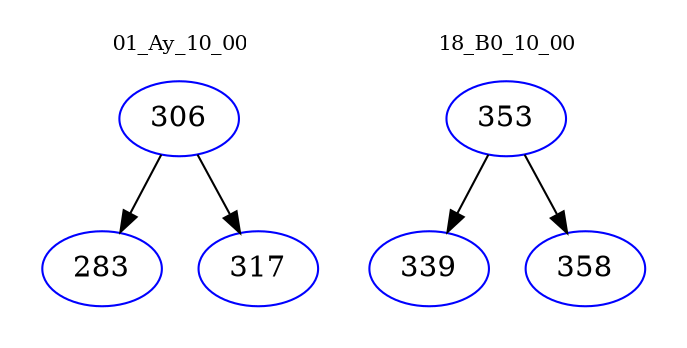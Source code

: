 digraph{
subgraph cluster_0 {
color = white
label = "01_Ay_10_00";
fontsize=10;
T0_306 [label="306", color="blue"]
T0_306 -> T0_283 [color="black"]
T0_283 [label="283", color="blue"]
T0_306 -> T0_317 [color="black"]
T0_317 [label="317", color="blue"]
}
subgraph cluster_1 {
color = white
label = "18_B0_10_00";
fontsize=10;
T1_353 [label="353", color="blue"]
T1_353 -> T1_339 [color="black"]
T1_339 [label="339", color="blue"]
T1_353 -> T1_358 [color="black"]
T1_358 [label="358", color="blue"]
}
}
